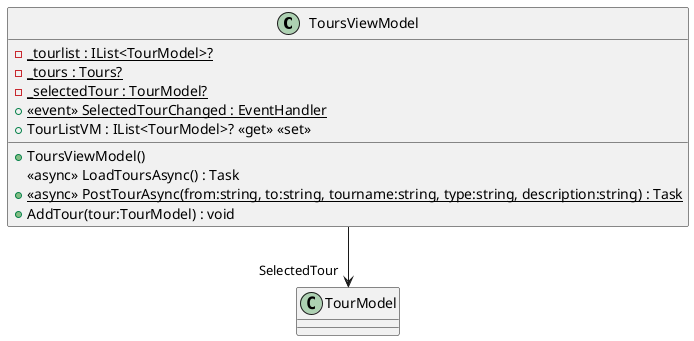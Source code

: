 @startuml
class ToursViewModel {
    - {static} _tourlist : IList<TourModel>?
    - {static} _tours : Tours?
    - {static} _selectedTour : TourModel?
    + ToursViewModel()
    <<async>> LoadToursAsync() : Task
    + <<async>> {static} PostTourAsync(from:string, to:string, tourname:string, type:string, description:string) : Task
    + {static}  <<event>> SelectedTourChanged : EventHandler 
    + TourListVM : IList<TourModel>? <<get>> <<set>>
    + AddTour(tour:TourModel) : void
}
ToursViewModel --> "SelectedTour" TourModel
@enduml
